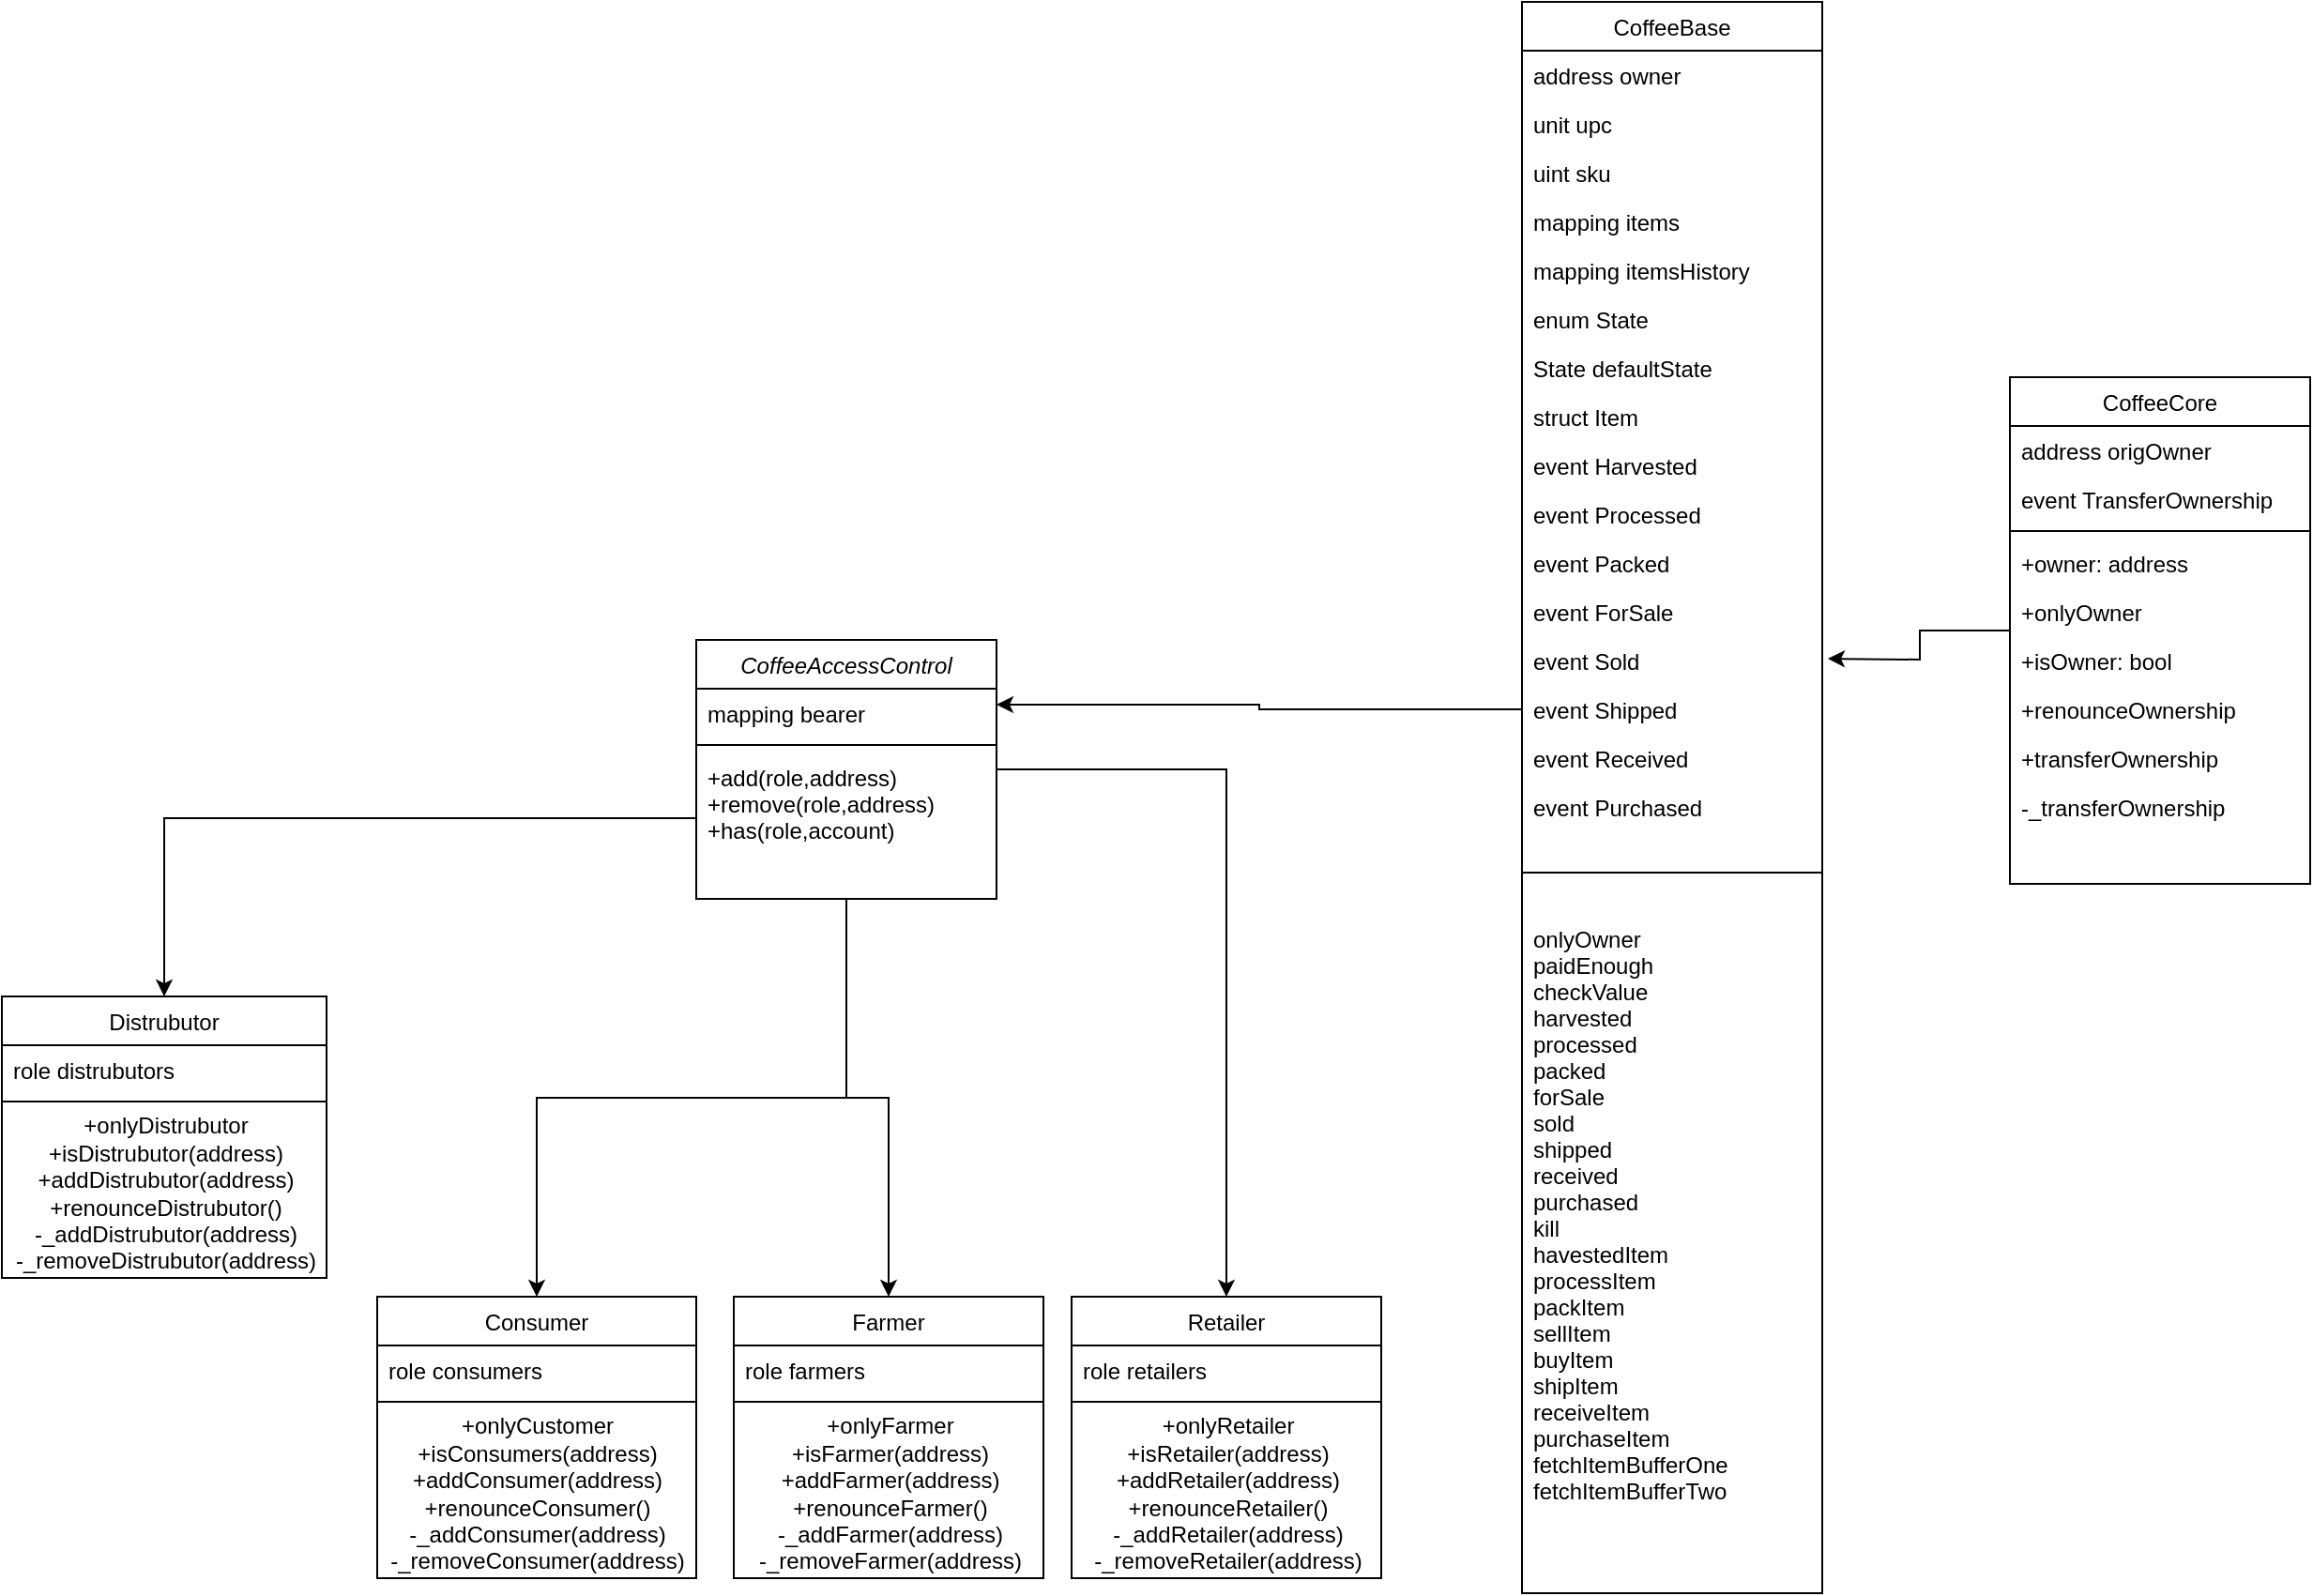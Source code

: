 <mxfile version="14.7.6" type="device"><diagram id="C5RBs43oDa-KdzZeNtuy" name="Page-1"><mxGraphModel dx="2249" dy="1931" grid="1" gridSize="10" guides="1" tooltips="1" connect="1" arrows="1" fold="1" page="1" pageScale="1" pageWidth="827" pageHeight="1169" math="0" shadow="0"><root><mxCell id="WIyWlLk6GJQsqaUBKTNV-0"/><mxCell id="WIyWlLk6GJQsqaUBKTNV-1" parent="WIyWlLk6GJQsqaUBKTNV-0"/><mxCell id="4nKTszTqUCmRxCOj1_OA-51" style="edgeStyle=orthogonalEdgeStyle;rounded=0;orthogonalLoop=1;jettySize=auto;html=1;" edge="1" parent="WIyWlLk6GJQsqaUBKTNV-1" source="zkfFHV4jXpPFQw0GAbJ--0" target="4nKTszTqUCmRxCOj1_OA-15"><mxGeometry relative="1" as="geometry"/></mxCell><mxCell id="4nKTszTqUCmRxCOj1_OA-52" style="edgeStyle=orthogonalEdgeStyle;rounded=0;orthogonalLoop=1;jettySize=auto;html=1;" edge="1" parent="WIyWlLk6GJQsqaUBKTNV-1" source="zkfFHV4jXpPFQw0GAbJ--0" target="zkfFHV4jXpPFQw0GAbJ--13"><mxGeometry relative="1" as="geometry"/></mxCell><mxCell id="4nKTszTqUCmRxCOj1_OA-53" style="edgeStyle=orthogonalEdgeStyle;rounded=0;orthogonalLoop=1;jettySize=auto;html=1;" edge="1" parent="WIyWlLk6GJQsqaUBKTNV-1" source="zkfFHV4jXpPFQw0GAbJ--0" target="4nKTszTqUCmRxCOj1_OA-9"><mxGeometry relative="1" as="geometry"/></mxCell><mxCell id="zkfFHV4jXpPFQw0GAbJ--0" value="CoffeeAccessControl" style="swimlane;fontStyle=2;align=center;verticalAlign=top;childLayout=stackLayout;horizontal=1;startSize=26;horizontalStack=0;resizeParent=1;resizeLast=0;collapsible=1;marginBottom=0;rounded=0;shadow=0;strokeWidth=1;" parent="WIyWlLk6GJQsqaUBKTNV-1" vertex="1"><mxGeometry x="20" y="100" width="160" height="138" as="geometry"><mxRectangle x="230" y="140" width="160" height="26" as="alternateBounds"/></mxGeometry></mxCell><mxCell id="zkfFHV4jXpPFQw0GAbJ--2" value="mapping bearer" style="text;align=left;verticalAlign=top;spacingLeft=4;spacingRight=4;overflow=hidden;rotatable=0;points=[[0,0.5],[1,0.5]];portConstraint=eastwest;rounded=0;shadow=0;html=0;" parent="zkfFHV4jXpPFQw0GAbJ--0" vertex="1"><mxGeometry y="26" width="160" height="26" as="geometry"/></mxCell><mxCell id="zkfFHV4jXpPFQw0GAbJ--4" value="" style="line;html=1;strokeWidth=1;align=left;verticalAlign=middle;spacingTop=-1;spacingLeft=3;spacingRight=3;rotatable=0;labelPosition=right;points=[];portConstraint=eastwest;" parent="zkfFHV4jXpPFQw0GAbJ--0" vertex="1"><mxGeometry y="52" width="160" height="8" as="geometry"/></mxCell><mxCell id="zkfFHV4jXpPFQw0GAbJ--7" value="+add(role,address)&#10;+remove(role,address)&#10;+has(role,account)" style="text;align=left;verticalAlign=top;spacingLeft=4;spacingRight=4;overflow=hidden;rotatable=0;points=[[0,0.5],[1,0.5]];portConstraint=eastwest;" parent="zkfFHV4jXpPFQw0GAbJ--0" vertex="1"><mxGeometry y="60" width="160" height="70" as="geometry"/></mxCell><mxCell id="zkfFHV4jXpPFQw0GAbJ--13" value="Farmer" style="swimlane;fontStyle=0;align=center;verticalAlign=top;childLayout=stackLayout;horizontal=1;startSize=26;horizontalStack=0;resizeParent=1;resizeLast=0;collapsible=1;marginBottom=0;rounded=0;shadow=0;strokeWidth=1;" parent="WIyWlLk6GJQsqaUBKTNV-1" vertex="1"><mxGeometry x="40" y="450" width="165" height="150" as="geometry"><mxRectangle x="340" y="380" width="170" height="26" as="alternateBounds"/></mxGeometry></mxCell><mxCell id="zkfFHV4jXpPFQw0GAbJ--14" value="role farmers" style="text;align=left;verticalAlign=top;spacingLeft=4;spacingRight=4;overflow=hidden;rotatable=0;points=[[0,0.5],[1,0.5]];portConstraint=eastwest;" parent="zkfFHV4jXpPFQw0GAbJ--13" vertex="1"><mxGeometry y="26" width="165" height="26" as="geometry"/></mxCell><mxCell id="zkfFHV4jXpPFQw0GAbJ--15" value="" style="line;html=1;strokeWidth=1;align=left;verticalAlign=middle;spacingTop=-1;spacingLeft=3;spacingRight=3;rotatable=0;labelPosition=right;points=[];portConstraint=eastwest;" parent="zkfFHV4jXpPFQw0GAbJ--13" vertex="1"><mxGeometry y="52" width="165" height="8" as="geometry"/></mxCell><mxCell id="4nKTszTqUCmRxCOj1_OA-30" value="+onlyFarmer&lt;br&gt;+isFarmer(address)&lt;br&gt;+addFarmer(address)&lt;br&gt;+renounceFarmer()&lt;br&gt;-_addFarmer(address)&lt;br&gt;-_removeFarmer(address)" style="text;html=1;align=center;verticalAlign=middle;resizable=0;points=[];autosize=1;strokeColor=none;" vertex="1" parent="zkfFHV4jXpPFQw0GAbJ--13"><mxGeometry y="60" width="165" height="90" as="geometry"/></mxCell><mxCell id="4nKTszTqUCmRxCOj1_OA-48" style="edgeStyle=orthogonalEdgeStyle;rounded=0;orthogonalLoop=1;jettySize=auto;html=1;" edge="1" parent="WIyWlLk6GJQsqaUBKTNV-1" source="zkfFHV4jXpPFQw0GAbJ--17"><mxGeometry relative="1" as="geometry"><mxPoint x="623" y="110" as="targetPoint"/></mxGeometry></mxCell><mxCell id="zkfFHV4jXpPFQw0GAbJ--17" value="CoffeeCore" style="swimlane;fontStyle=0;align=center;verticalAlign=top;childLayout=stackLayout;horizontal=1;startSize=26;horizontalStack=0;resizeParent=1;resizeLast=0;collapsible=1;marginBottom=0;rounded=0;shadow=0;strokeWidth=1;" parent="WIyWlLk6GJQsqaUBKTNV-1" vertex="1"><mxGeometry x="720" y="-40" width="160" height="270" as="geometry"><mxRectangle x="550" y="140" width="160" height="26" as="alternateBounds"/></mxGeometry></mxCell><mxCell id="zkfFHV4jXpPFQw0GAbJ--18" value="address origOwner" style="text;align=left;verticalAlign=top;spacingLeft=4;spacingRight=4;overflow=hidden;rotatable=0;points=[[0,0.5],[1,0.5]];portConstraint=eastwest;" parent="zkfFHV4jXpPFQw0GAbJ--17" vertex="1"><mxGeometry y="26" width="160" height="26" as="geometry"/></mxCell><mxCell id="zkfFHV4jXpPFQw0GAbJ--19" value="event TransferOwnership" style="text;align=left;verticalAlign=top;spacingLeft=4;spacingRight=4;overflow=hidden;rotatable=0;points=[[0,0.5],[1,0.5]];portConstraint=eastwest;rounded=0;shadow=0;html=0;" parent="zkfFHV4jXpPFQw0GAbJ--17" vertex="1"><mxGeometry y="52" width="160" height="26" as="geometry"/></mxCell><mxCell id="zkfFHV4jXpPFQw0GAbJ--23" value="" style="line;html=1;strokeWidth=1;align=left;verticalAlign=middle;spacingTop=-1;spacingLeft=3;spacingRight=3;rotatable=0;labelPosition=right;points=[];portConstraint=eastwest;" parent="zkfFHV4jXpPFQw0GAbJ--17" vertex="1"><mxGeometry y="78" width="160" height="8" as="geometry"/></mxCell><mxCell id="zkfFHV4jXpPFQw0GAbJ--24" value="+owner: address" style="text;align=left;verticalAlign=top;spacingLeft=4;spacingRight=4;overflow=hidden;rotatable=0;points=[[0,0.5],[1,0.5]];portConstraint=eastwest;" parent="zkfFHV4jXpPFQw0GAbJ--17" vertex="1"><mxGeometry y="86" width="160" height="26" as="geometry"/></mxCell><mxCell id="zkfFHV4jXpPFQw0GAbJ--25" value="+onlyOwner" style="text;align=left;verticalAlign=top;spacingLeft=4;spacingRight=4;overflow=hidden;rotatable=0;points=[[0,0.5],[1,0.5]];portConstraint=eastwest;" parent="zkfFHV4jXpPFQw0GAbJ--17" vertex="1"><mxGeometry y="112" width="160" height="26" as="geometry"/></mxCell><mxCell id="4nKTszTqUCmRxCOj1_OA-33" value="+isOwner: bool" style="text;align=left;verticalAlign=top;spacingLeft=4;spacingRight=4;overflow=hidden;rotatable=0;points=[[0,0.5],[1,0.5]];portConstraint=eastwest;" vertex="1" parent="zkfFHV4jXpPFQw0GAbJ--17"><mxGeometry y="138" width="160" height="26" as="geometry"/></mxCell><mxCell id="4nKTszTqUCmRxCOj1_OA-34" value="+renounceOwnership" style="text;align=left;verticalAlign=top;spacingLeft=4;spacingRight=4;overflow=hidden;rotatable=0;points=[[0,0.5],[1,0.5]];portConstraint=eastwest;" vertex="1" parent="zkfFHV4jXpPFQw0GAbJ--17"><mxGeometry y="164" width="160" height="26" as="geometry"/></mxCell><mxCell id="4nKTszTqUCmRxCOj1_OA-35" value="+transferOwnership" style="text;align=left;verticalAlign=top;spacingLeft=4;spacingRight=4;overflow=hidden;rotatable=0;points=[[0,0.5],[1,0.5]];portConstraint=eastwest;" vertex="1" parent="zkfFHV4jXpPFQw0GAbJ--17"><mxGeometry y="190" width="160" height="26" as="geometry"/></mxCell><mxCell id="4nKTszTqUCmRxCOj1_OA-36" value="-_transferOwnership" style="text;align=left;verticalAlign=top;spacingLeft=4;spacingRight=4;overflow=hidden;rotatable=0;points=[[0,0.5],[1,0.5]];portConstraint=eastwest;" vertex="1" parent="zkfFHV4jXpPFQw0GAbJ--17"><mxGeometry y="216" width="160" height="26" as="geometry"/></mxCell><mxCell id="4nKTszTqUCmRxCOj1_OA-0" value="CoffeeBase" style="swimlane;fontStyle=0;align=center;verticalAlign=top;childLayout=stackLayout;horizontal=1;startSize=26;horizontalStack=0;resizeParent=1;resizeLast=0;collapsible=1;marginBottom=0;rounded=0;shadow=0;strokeWidth=1;" vertex="1" parent="WIyWlLk6GJQsqaUBKTNV-1"><mxGeometry x="460" y="-240" width="160" height="848" as="geometry"><mxRectangle x="550" y="140" width="160" height="26" as="alternateBounds"/></mxGeometry></mxCell><mxCell id="4nKTszTqUCmRxCOj1_OA-1" value="address owner" style="text;align=left;verticalAlign=top;spacingLeft=4;spacingRight=4;overflow=hidden;rotatable=0;points=[[0,0.5],[1,0.5]];portConstraint=eastwest;" vertex="1" parent="4nKTszTqUCmRxCOj1_OA-0"><mxGeometry y="26" width="160" height="26" as="geometry"/></mxCell><mxCell id="4nKTszTqUCmRxCOj1_OA-2" value="unit upc" style="text;align=left;verticalAlign=top;spacingLeft=4;spacingRight=4;overflow=hidden;rotatable=0;points=[[0,0.5],[1,0.5]];portConstraint=eastwest;rounded=0;shadow=0;html=0;" vertex="1" parent="4nKTszTqUCmRxCOj1_OA-0"><mxGeometry y="52" width="160" height="26" as="geometry"/></mxCell><mxCell id="4nKTszTqUCmRxCOj1_OA-3" value="uint sku" style="text;align=left;verticalAlign=top;spacingLeft=4;spacingRight=4;overflow=hidden;rotatable=0;points=[[0,0.5],[1,0.5]];portConstraint=eastwest;rounded=0;shadow=0;html=0;" vertex="1" parent="4nKTszTqUCmRxCOj1_OA-0"><mxGeometry y="78" width="160" height="26" as="geometry"/></mxCell><mxCell id="4nKTszTqUCmRxCOj1_OA-4" value="mapping items" style="text;align=left;verticalAlign=top;spacingLeft=4;spacingRight=4;overflow=hidden;rotatable=0;points=[[0,0.5],[1,0.5]];portConstraint=eastwest;rounded=0;shadow=0;html=0;" vertex="1" parent="4nKTszTqUCmRxCOj1_OA-0"><mxGeometry y="104" width="160" height="26" as="geometry"/></mxCell><mxCell id="4nKTszTqUCmRxCOj1_OA-5" value="mapping itemsHistory" style="text;align=left;verticalAlign=top;spacingLeft=4;spacingRight=4;overflow=hidden;rotatable=0;points=[[0,0.5],[1,0.5]];portConstraint=eastwest;rounded=0;shadow=0;html=0;" vertex="1" parent="4nKTszTqUCmRxCOj1_OA-0"><mxGeometry y="130" width="160" height="26" as="geometry"/></mxCell><mxCell id="4nKTszTqUCmRxCOj1_OA-37" value="enum State" style="text;align=left;verticalAlign=top;spacingLeft=4;spacingRight=4;overflow=hidden;rotatable=0;points=[[0,0.5],[1,0.5]];portConstraint=eastwest;rounded=0;shadow=0;html=0;" vertex="1" parent="4nKTszTqUCmRxCOj1_OA-0"><mxGeometry y="156" width="160" height="26" as="geometry"/></mxCell><mxCell id="4nKTszTqUCmRxCOj1_OA-38" value="State defaultState" style="text;align=left;verticalAlign=top;spacingLeft=4;spacingRight=4;overflow=hidden;rotatable=0;points=[[0,0.5],[1,0.5]];portConstraint=eastwest;rounded=0;shadow=0;html=0;" vertex="1" parent="4nKTszTqUCmRxCOj1_OA-0"><mxGeometry y="182" width="160" height="26" as="geometry"/></mxCell><mxCell id="4nKTszTqUCmRxCOj1_OA-39" value="struct Item" style="text;align=left;verticalAlign=top;spacingLeft=4;spacingRight=4;overflow=hidden;rotatable=0;points=[[0,0.5],[1,0.5]];portConstraint=eastwest;rounded=0;shadow=0;html=0;" vertex="1" parent="4nKTszTqUCmRxCOj1_OA-0"><mxGeometry y="208" width="160" height="26" as="geometry"/></mxCell><mxCell id="4nKTszTqUCmRxCOj1_OA-47" value="event Harvested" style="text;align=left;verticalAlign=top;spacingLeft=4;spacingRight=4;overflow=hidden;rotatable=0;points=[[0,0.5],[1,0.5]];portConstraint=eastwest;rounded=0;shadow=0;html=0;" vertex="1" parent="4nKTszTqUCmRxCOj1_OA-0"><mxGeometry y="234" width="160" height="26" as="geometry"/></mxCell><mxCell id="4nKTszTqUCmRxCOj1_OA-45" value="event Processed" style="text;align=left;verticalAlign=top;spacingLeft=4;spacingRight=4;overflow=hidden;rotatable=0;points=[[0,0.5],[1,0.5]];portConstraint=eastwest;rounded=0;shadow=0;html=0;" vertex="1" parent="4nKTszTqUCmRxCOj1_OA-0"><mxGeometry y="260" width="160" height="26" as="geometry"/></mxCell><mxCell id="4nKTszTqUCmRxCOj1_OA-40" value="event Packed" style="text;align=left;verticalAlign=top;spacingLeft=4;spacingRight=4;overflow=hidden;rotatable=0;points=[[0,0.5],[1,0.5]];portConstraint=eastwest;rounded=0;shadow=0;html=0;" vertex="1" parent="4nKTszTqUCmRxCOj1_OA-0"><mxGeometry y="286" width="160" height="26" as="geometry"/></mxCell><mxCell id="4nKTszTqUCmRxCOj1_OA-46" value="event ForSale" style="text;align=left;verticalAlign=top;spacingLeft=4;spacingRight=4;overflow=hidden;rotatable=0;points=[[0,0.5],[1,0.5]];portConstraint=eastwest;rounded=0;shadow=0;html=0;" vertex="1" parent="4nKTszTqUCmRxCOj1_OA-0"><mxGeometry y="312" width="160" height="26" as="geometry"/></mxCell><mxCell id="4nKTszTqUCmRxCOj1_OA-44" value="event Sold" style="text;align=left;verticalAlign=top;spacingLeft=4;spacingRight=4;overflow=hidden;rotatable=0;points=[[0,0.5],[1,0.5]];portConstraint=eastwest;rounded=0;shadow=0;html=0;" vertex="1" parent="4nKTszTqUCmRxCOj1_OA-0"><mxGeometry y="338" width="160" height="26" as="geometry"/></mxCell><mxCell id="4nKTszTqUCmRxCOj1_OA-43" value="event Shipped" style="text;align=left;verticalAlign=top;spacingLeft=4;spacingRight=4;overflow=hidden;rotatable=0;points=[[0,0.5],[1,0.5]];portConstraint=eastwest;rounded=0;shadow=0;html=0;" vertex="1" parent="4nKTszTqUCmRxCOj1_OA-0"><mxGeometry y="364" width="160" height="26" as="geometry"/></mxCell><mxCell id="4nKTszTqUCmRxCOj1_OA-41" value="event Received" style="text;align=left;verticalAlign=top;spacingLeft=4;spacingRight=4;overflow=hidden;rotatable=0;points=[[0,0.5],[1,0.5]];portConstraint=eastwest;rounded=0;shadow=0;html=0;" vertex="1" parent="4nKTszTqUCmRxCOj1_OA-0"><mxGeometry y="390" width="160" height="26" as="geometry"/></mxCell><mxCell id="4nKTszTqUCmRxCOj1_OA-42" value="event Purchased" style="text;align=left;verticalAlign=top;spacingLeft=4;spacingRight=4;overflow=hidden;rotatable=0;points=[[0,0.5],[1,0.5]];portConstraint=eastwest;rounded=0;shadow=0;html=0;" vertex="1" parent="4nKTszTqUCmRxCOj1_OA-0"><mxGeometry y="416" width="160" height="26" as="geometry"/></mxCell><mxCell id="4nKTszTqUCmRxCOj1_OA-6" value="" style="line;html=1;strokeWidth=1;align=left;verticalAlign=middle;spacingTop=-1;spacingLeft=3;spacingRight=3;rotatable=0;labelPosition=right;points=[];portConstraint=eastwest;" vertex="1" parent="4nKTszTqUCmRxCOj1_OA-0"><mxGeometry y="442" width="160" height="44" as="geometry"/></mxCell><mxCell id="4nKTszTqUCmRxCOj1_OA-7" value="onlyOwner&#10;paidEnough&#10;checkValue&#10;harvested&#10;processed&#10;packed&#10;forSale&#10;sold&#10;shipped&#10;received&#10;purchased&#10;kill&#10;havestedItem&#10;processItem&#10;packItem&#10;sellItem&#10;buyItem&#10;shipItem&#10;receiveItem&#10;purchaseItem&#10;fetchItemBufferOne&#10;fetchItemBufferTwo" style="text;align=left;verticalAlign=top;spacingLeft=4;spacingRight=4;overflow=hidden;rotatable=0;points=[[0,0.5],[1,0.5]];portConstraint=eastwest;" vertex="1" parent="4nKTszTqUCmRxCOj1_OA-0"><mxGeometry y="486" width="160" height="334" as="geometry"/></mxCell><mxCell id="4nKTszTqUCmRxCOj1_OA-9" value="Retailer" style="swimlane;fontStyle=0;align=center;verticalAlign=top;childLayout=stackLayout;horizontal=1;startSize=26;horizontalStack=0;resizeParent=1;resizeLast=0;collapsible=1;marginBottom=0;rounded=0;shadow=0;strokeWidth=1;" vertex="1" parent="WIyWlLk6GJQsqaUBKTNV-1"><mxGeometry x="220" y="450" width="165" height="150" as="geometry"><mxRectangle x="340" y="380" width="170" height="26" as="alternateBounds"/></mxGeometry></mxCell><mxCell id="4nKTszTqUCmRxCOj1_OA-10" value="role retailers" style="text;align=left;verticalAlign=top;spacingLeft=4;spacingRight=4;overflow=hidden;rotatable=0;points=[[0,0.5],[1,0.5]];portConstraint=eastwest;" vertex="1" parent="4nKTszTqUCmRxCOj1_OA-9"><mxGeometry y="26" width="165" height="26" as="geometry"/></mxCell><mxCell id="4nKTszTqUCmRxCOj1_OA-11" value="" style="line;html=1;strokeWidth=1;align=left;verticalAlign=middle;spacingTop=-1;spacingLeft=3;spacingRight=3;rotatable=0;labelPosition=right;points=[];portConstraint=eastwest;" vertex="1" parent="4nKTszTqUCmRxCOj1_OA-9"><mxGeometry y="52" width="165" height="8" as="geometry"/></mxCell><mxCell id="4nKTszTqUCmRxCOj1_OA-31" value="+onlyRetailer&lt;br&gt;+isRetailer(address)&lt;br&gt;+addRetailer(address)&lt;br&gt;+renounceRetailer()&lt;br&gt;-_addRetailer(address)&lt;br&gt;-_removeRetailer(address)" style="text;html=1;align=center;verticalAlign=middle;resizable=0;points=[];autosize=1;strokeColor=none;" vertex="1" parent="4nKTszTqUCmRxCOj1_OA-9"><mxGeometry y="60" width="165" height="90" as="geometry"/></mxCell><mxCell id="4nKTszTqUCmRxCOj1_OA-12" value="Distrubutor" style="swimlane;fontStyle=0;align=center;verticalAlign=top;childLayout=stackLayout;horizontal=1;startSize=26;horizontalStack=0;resizeParent=1;resizeLast=0;collapsible=1;marginBottom=0;rounded=0;shadow=0;strokeWidth=1;" vertex="1" parent="WIyWlLk6GJQsqaUBKTNV-1"><mxGeometry x="-350" y="290" width="173" height="150" as="geometry"><mxRectangle x="340" y="380" width="170" height="26" as="alternateBounds"/></mxGeometry></mxCell><mxCell id="4nKTszTqUCmRxCOj1_OA-13" value="role distrubutors" style="text;align=left;verticalAlign=top;spacingLeft=4;spacingRight=4;overflow=hidden;rotatable=0;points=[[0,0.5],[1,0.5]];portConstraint=eastwest;" vertex="1" parent="4nKTszTqUCmRxCOj1_OA-12"><mxGeometry y="26" width="173" height="26" as="geometry"/></mxCell><mxCell id="4nKTszTqUCmRxCOj1_OA-14" value="" style="line;html=1;strokeWidth=1;align=left;verticalAlign=middle;spacingTop=-1;spacingLeft=3;spacingRight=3;rotatable=0;labelPosition=right;points=[];portConstraint=eastwest;" vertex="1" parent="4nKTszTqUCmRxCOj1_OA-12"><mxGeometry y="52" width="173" height="8" as="geometry"/></mxCell><mxCell id="4nKTszTqUCmRxCOj1_OA-32" value="+onlyDistrubutor&lt;br&gt;+isDistrubutor(address)&lt;br&gt;+addDistrubutor(address)&lt;br&gt;+renounceDistrubutor()&lt;br&gt;-_addDistrubutor(address)&lt;br&gt;-_removeDistrubutor(address)" style="text;html=1;align=center;verticalAlign=middle;resizable=0;points=[];autosize=1;strokeColor=none;" vertex="1" parent="4nKTszTqUCmRxCOj1_OA-12"><mxGeometry y="60" width="173" height="90" as="geometry"/></mxCell><mxCell id="4nKTszTqUCmRxCOj1_OA-15" value="Consumer" style="swimlane;fontStyle=0;align=center;verticalAlign=top;childLayout=stackLayout;horizontal=1;startSize=26;horizontalStack=0;resizeParent=1;resizeLast=0;collapsible=1;marginBottom=0;rounded=0;shadow=0;strokeWidth=1;" vertex="1" parent="WIyWlLk6GJQsqaUBKTNV-1"><mxGeometry x="-150" y="450" width="170" height="150" as="geometry"><mxRectangle x="340" y="380" width="170" height="26" as="alternateBounds"/></mxGeometry></mxCell><mxCell id="4nKTszTqUCmRxCOj1_OA-16" value="role consumers" style="text;align=left;verticalAlign=top;spacingLeft=4;spacingRight=4;overflow=hidden;rotatable=0;points=[[0,0.5],[1,0.5]];portConstraint=eastwest;" vertex="1" parent="4nKTszTqUCmRxCOj1_OA-15"><mxGeometry y="26" width="170" height="26" as="geometry"/></mxCell><mxCell id="4nKTszTqUCmRxCOj1_OA-17" value="" style="line;html=1;strokeWidth=1;align=left;verticalAlign=middle;spacingTop=-1;spacingLeft=3;spacingRight=3;rotatable=0;labelPosition=right;points=[];portConstraint=eastwest;" vertex="1" parent="4nKTszTqUCmRxCOj1_OA-15"><mxGeometry y="52" width="170" height="8" as="geometry"/></mxCell><mxCell id="4nKTszTqUCmRxCOj1_OA-28" value="+onlyCustomer&lt;br&gt;+isConsumers(address)&lt;br&gt;+addConsumer(address)&lt;br&gt;+renounceConsumer()&lt;br&gt;-_addConsumer(address)&lt;br&gt;-_removeConsumer(address)" style="text;html=1;align=center;verticalAlign=middle;resizable=0;points=[];autosize=1;strokeColor=none;" vertex="1" parent="4nKTszTqUCmRxCOj1_OA-15"><mxGeometry y="60" width="170" height="90" as="geometry"/></mxCell><mxCell id="4nKTszTqUCmRxCOj1_OA-29" value="&lt;span style=&quot;color: rgba(0 , 0 , 0 , 0) ; font-family: monospace ; font-size: 0px&quot;&gt;%3CmxGraphModel%3E%3Croot%3E%3CmxCell%20id%3D%220%22%2F%3E%3CmxCell%20id%3D%221%22%20parent%3D%220%22%2F%3E%3CmxCell%20id%3D%222%22%20value%3D%22%2BonlyCustomers%26lt%3Bbr%26gt%3B%2BisConsumers%26lt%3Bbr%26gt%3B%2BaddConsumer(account)%26lt%3Bbr%26gt%3B%2BrenounceConsumer()%26lt%3Bbr%26gt%3B-_addConsumer(account)%26lt%3Bbr%26gt%3B-_removeConsumer(account)%22%20style%3D%22text%3Bhtml%3D1%3Balign%3Dcenter%3BverticalAlign%3Dmiddle%3Bresizable%3D0%3Bpoints%3D%5B%5D%3Bautosize%3D1%3BstrokeColor%3Dnone%3B%22%20vertex%3D%221%22%20parent%3D%221%22%3E%3CmxGeometry%20x%3D%22-150%22%20y%3D%22510%22%20width%3D%22165%22%20height%3D%2290%22%20as%3D%22geometry%22%2F%3E%3C%2FmxCell%3E%3C%2Froot%3E%3C%2FmxGraphModel%3E&lt;/span&gt;" style="text;html=1;align=center;verticalAlign=middle;resizable=0;points=[];autosize=1;strokeColor=none;" vertex="1" parent="WIyWlLk6GJQsqaUBKTNV-1"><mxGeometry x="90" y="500" width="20" height="20" as="geometry"/></mxCell><mxCell id="4nKTszTqUCmRxCOj1_OA-49" style="edgeStyle=orthogonalEdgeStyle;rounded=0;orthogonalLoop=1;jettySize=auto;html=1;entryX=1;entryY=0.25;entryDx=0;entryDy=0;" edge="1" parent="WIyWlLk6GJQsqaUBKTNV-1" source="4nKTszTqUCmRxCOj1_OA-43" target="zkfFHV4jXpPFQw0GAbJ--0"><mxGeometry relative="1" as="geometry"/></mxCell><mxCell id="4nKTszTqUCmRxCOj1_OA-50" style="edgeStyle=orthogonalEdgeStyle;rounded=0;orthogonalLoop=1;jettySize=auto;html=1;entryX=0.5;entryY=0;entryDx=0;entryDy=0;" edge="1" parent="WIyWlLk6GJQsqaUBKTNV-1" source="zkfFHV4jXpPFQw0GAbJ--7" target="4nKTszTqUCmRxCOj1_OA-12"><mxGeometry relative="1" as="geometry"/></mxCell></root></mxGraphModel></diagram></mxfile>